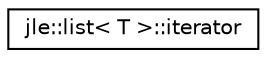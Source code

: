 digraph "Graphical Class Hierarchy"
{
  edge [fontname="Helvetica",fontsize="10",labelfontname="Helvetica",labelfontsize="10"];
  node [fontname="Helvetica",fontsize="10",shape=record];
  rankdir="LR";
  Node1 [label="jle::list\< T \>::iterator",height=0.2,width=0.4,color="black", fillcolor="white", style="filled",URL="$classjle_1_1list_1_1iterator.html"];
}
